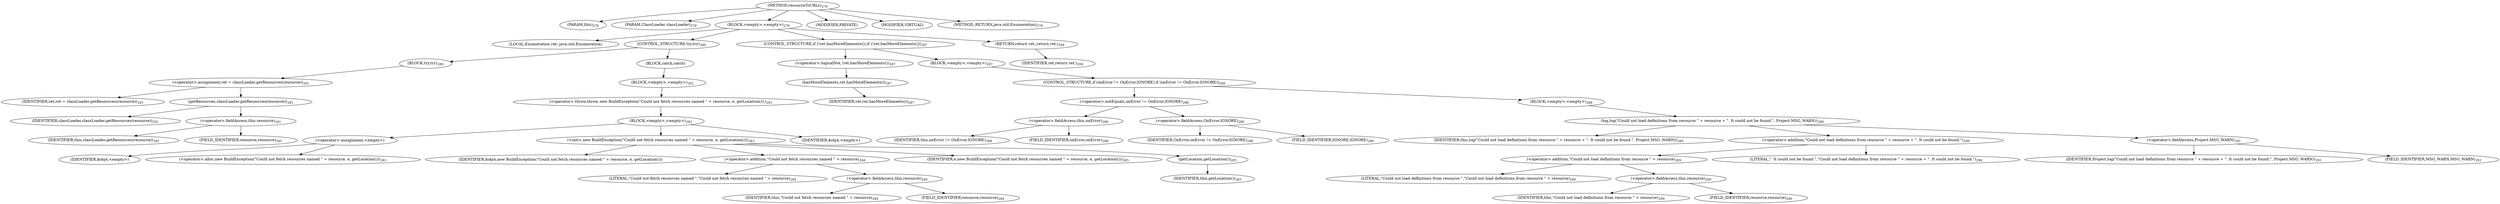 digraph "resourceToURLs" {  
"494" [label = <(METHOD,resourceToURLs)<SUB>278</SUB>> ]
"36" [label = <(PARAM,this)<SUB>278</SUB>> ]
"495" [label = <(PARAM,ClassLoader classLoader)<SUB>278</SUB>> ]
"496" [label = <(BLOCK,&lt;empty&gt;,&lt;empty&gt;)<SUB>278</SUB>> ]
"497" [label = <(LOCAL,Enumeration ret: java.util.Enumeration)> ]
"498" [label = <(CONTROL_STRUCTURE,try,try)<SUB>280</SUB>> ]
"499" [label = <(BLOCK,try,try)<SUB>280</SUB>> ]
"500" [label = <(&lt;operator&gt;.assignment,ret = classLoader.getResources(resource))<SUB>281</SUB>> ]
"501" [label = <(IDENTIFIER,ret,ret = classLoader.getResources(resource))<SUB>281</SUB>> ]
"502" [label = <(getResources,classLoader.getResources(resource))<SUB>281</SUB>> ]
"503" [label = <(IDENTIFIER,classLoader,classLoader.getResources(resource))<SUB>281</SUB>> ]
"504" [label = <(&lt;operator&gt;.fieldAccess,this.resource)<SUB>281</SUB>> ]
"505" [label = <(IDENTIFIER,this,classLoader.getResources(resource))<SUB>281</SUB>> ]
"506" [label = <(FIELD_IDENTIFIER,resource,resource)<SUB>281</SUB>> ]
"507" [label = <(BLOCK,catch,catch)> ]
"508" [label = <(BLOCK,&lt;empty&gt;,&lt;empty&gt;)<SUB>282</SUB>> ]
"509" [label = <(&lt;operator&gt;.throw,throw new BuildException(&quot;Could not fetch resources named &quot; + resource, e, getLocation());)<SUB>283</SUB>> ]
"510" [label = <(BLOCK,&lt;empty&gt;,&lt;empty&gt;)<SUB>283</SUB>> ]
"511" [label = <(&lt;operator&gt;.assignment,&lt;empty&gt;)> ]
"512" [label = <(IDENTIFIER,$obj4,&lt;empty&gt;)> ]
"513" [label = <(&lt;operator&gt;.alloc,new BuildException(&quot;Could not fetch resources named &quot; + resource, e, getLocation()))<SUB>283</SUB>> ]
"514" [label = <(&lt;init&gt;,new BuildException(&quot;Could not fetch resources named &quot; + resource, e, getLocation()))<SUB>283</SUB>> ]
"515" [label = <(IDENTIFIER,$obj4,new BuildException(&quot;Could not fetch resources named &quot; + resource, e, getLocation()))> ]
"516" [label = <(&lt;operator&gt;.addition,&quot;Could not fetch resources named &quot; + resource)<SUB>284</SUB>> ]
"517" [label = <(LITERAL,&quot;Could not fetch resources named &quot;,&quot;Could not fetch resources named &quot; + resource)<SUB>284</SUB>> ]
"518" [label = <(&lt;operator&gt;.fieldAccess,this.resource)<SUB>284</SUB>> ]
"519" [label = <(IDENTIFIER,this,&quot;Could not fetch resources named &quot; + resource)<SUB>284</SUB>> ]
"520" [label = <(FIELD_IDENTIFIER,resource,resource)<SUB>284</SUB>> ]
"521" [label = <(IDENTIFIER,e,new BuildException(&quot;Could not fetch resources named &quot; + resource, e, getLocation()))<SUB>285</SUB>> ]
"522" [label = <(getLocation,getLocation())<SUB>285</SUB>> ]
"35" [label = <(IDENTIFIER,this,getLocation())<SUB>285</SUB>> ]
"523" [label = <(IDENTIFIER,$obj4,&lt;empty&gt;)> ]
"524" [label = <(CONTROL_STRUCTURE,if (!ret.hasMoreElements()),if (!ret.hasMoreElements()))<SUB>287</SUB>> ]
"525" [label = <(&lt;operator&gt;.logicalNot,!ret.hasMoreElements())<SUB>287</SUB>> ]
"526" [label = <(hasMoreElements,ret.hasMoreElements())<SUB>287</SUB>> ]
"527" [label = <(IDENTIFIER,ret,ret.hasMoreElements())<SUB>287</SUB>> ]
"528" [label = <(BLOCK,&lt;empty&gt;,&lt;empty&gt;)<SUB>287</SUB>> ]
"529" [label = <(CONTROL_STRUCTURE,if (onError != OnError.IGNORE),if (onError != OnError.IGNORE))<SUB>288</SUB>> ]
"530" [label = <(&lt;operator&gt;.notEquals,onError != OnError.IGNORE)<SUB>288</SUB>> ]
"531" [label = <(&lt;operator&gt;.fieldAccess,this.onError)<SUB>288</SUB>> ]
"532" [label = <(IDENTIFIER,this,onError != OnError.IGNORE)<SUB>288</SUB>> ]
"533" [label = <(FIELD_IDENTIFIER,onError,onError)<SUB>288</SUB>> ]
"534" [label = <(&lt;operator&gt;.fieldAccess,OnError.IGNORE)<SUB>288</SUB>> ]
"535" [label = <(IDENTIFIER,OnError,onError != OnError.IGNORE)<SUB>288</SUB>> ]
"536" [label = <(FIELD_IDENTIFIER,IGNORE,IGNORE)<SUB>288</SUB>> ]
"537" [label = <(BLOCK,&lt;empty&gt;,&lt;empty&gt;)<SUB>288</SUB>> ]
"538" [label = <(log,log(&quot;Could not load definitions from resource &quot; + resource + &quot;. It could not be found.&quot;, Project.MSG_WARN))<SUB>289</SUB>> ]
"37" [label = <(IDENTIFIER,this,log(&quot;Could not load definitions from resource &quot; + resource + &quot;. It could not be found.&quot;, Project.MSG_WARN))<SUB>289</SUB>> ]
"539" [label = <(&lt;operator&gt;.addition,&quot;Could not load definitions from resource &quot; + resource + &quot;. It could not be found.&quot;)<SUB>289</SUB>> ]
"540" [label = <(&lt;operator&gt;.addition,&quot;Could not load definitions from resource &quot; + resource)<SUB>289</SUB>> ]
"541" [label = <(LITERAL,&quot;Could not load definitions from resource &quot;,&quot;Could not load definitions from resource &quot; + resource)<SUB>289</SUB>> ]
"542" [label = <(&lt;operator&gt;.fieldAccess,this.resource)<SUB>290</SUB>> ]
"543" [label = <(IDENTIFIER,this,&quot;Could not load definitions from resource &quot; + resource)<SUB>290</SUB>> ]
"544" [label = <(FIELD_IDENTIFIER,resource,resource)<SUB>290</SUB>> ]
"545" [label = <(LITERAL,&quot;. It could not be found.&quot;,&quot;Could not load definitions from resource &quot; + resource + &quot;. It could not be found.&quot;)<SUB>290</SUB>> ]
"546" [label = <(&lt;operator&gt;.fieldAccess,Project.MSG_WARN)<SUB>291</SUB>> ]
"547" [label = <(IDENTIFIER,Project,log(&quot;Could not load definitions from resource &quot; + resource + &quot;. It could not be found.&quot;, Project.MSG_WARN))<SUB>291</SUB>> ]
"548" [label = <(FIELD_IDENTIFIER,MSG_WARN,MSG_WARN)<SUB>291</SUB>> ]
"549" [label = <(RETURN,return ret;,return ret;)<SUB>294</SUB>> ]
"550" [label = <(IDENTIFIER,ret,return ret;)<SUB>294</SUB>> ]
"551" [label = <(MODIFIER,PRIVATE)> ]
"552" [label = <(MODIFIER,VIRTUAL)> ]
"553" [label = <(METHOD_RETURN,java.util.Enumeration)<SUB>278</SUB>> ]
  "494" -> "36" 
  "494" -> "495" 
  "494" -> "496" 
  "494" -> "551" 
  "494" -> "552" 
  "494" -> "553" 
  "496" -> "497" 
  "496" -> "498" 
  "496" -> "524" 
  "496" -> "549" 
  "498" -> "499" 
  "498" -> "507" 
  "499" -> "500" 
  "500" -> "501" 
  "500" -> "502" 
  "502" -> "503" 
  "502" -> "504" 
  "504" -> "505" 
  "504" -> "506" 
  "507" -> "508" 
  "508" -> "509" 
  "509" -> "510" 
  "510" -> "511" 
  "510" -> "514" 
  "510" -> "523" 
  "511" -> "512" 
  "511" -> "513" 
  "514" -> "515" 
  "514" -> "516" 
  "514" -> "521" 
  "514" -> "522" 
  "516" -> "517" 
  "516" -> "518" 
  "518" -> "519" 
  "518" -> "520" 
  "522" -> "35" 
  "524" -> "525" 
  "524" -> "528" 
  "525" -> "526" 
  "526" -> "527" 
  "528" -> "529" 
  "529" -> "530" 
  "529" -> "537" 
  "530" -> "531" 
  "530" -> "534" 
  "531" -> "532" 
  "531" -> "533" 
  "534" -> "535" 
  "534" -> "536" 
  "537" -> "538" 
  "538" -> "37" 
  "538" -> "539" 
  "538" -> "546" 
  "539" -> "540" 
  "539" -> "545" 
  "540" -> "541" 
  "540" -> "542" 
  "542" -> "543" 
  "542" -> "544" 
  "546" -> "547" 
  "546" -> "548" 
  "549" -> "550" 
}
